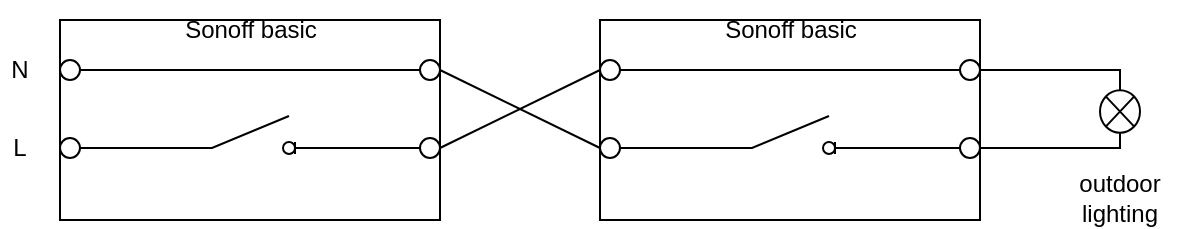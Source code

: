 <mxfile version="15.8.4" type="device"><diagram name="Page-1" id="7e0a89b8-554c-2b80-1dc8-d5c74ca68de4"><mxGraphModel dx="723" dy="472" grid="1" gridSize="10" guides="1" tooltips="1" connect="1" arrows="1" fold="1" page="1" pageScale="1" pageWidth="1100" pageHeight="850" background="none" math="0" shadow="0"><root><mxCell id="0"/><mxCell id="1" parent="0"/><mxCell id="fY28RKiZnRp3wXBdnvSA-2" value="" style="rounded=0;whiteSpace=wrap;html=1;" vertex="1" parent="1"><mxGeometry x="290" y="240" width="190" height="100" as="geometry"/></mxCell><mxCell id="fY28RKiZnRp3wXBdnvSA-1" value="" style="pointerEvents=1;verticalLabelPosition=bottom;shadow=0;dashed=0;align=center;html=1;verticalAlign=top;shape=mxgraph.electrical.electro-mechanical.switch_disconnector;" vertex="1" parent="1"><mxGeometry x="347.5" y="288" width="75" height="19" as="geometry"/></mxCell><mxCell id="fY28RKiZnRp3wXBdnvSA-3" value="" style="endArrow=none;html=1;rounded=0;" edge="1" parent="1" target="fY28RKiZnRp3wXBdnvSA-2"><mxGeometry width="50" height="50" relative="1" as="geometry"><mxPoint x="290" y="270" as="sourcePoint"/><mxPoint x="330" y="270" as="targetPoint"/></mxGeometry></mxCell><mxCell id="fY28RKiZnRp3wXBdnvSA-4" value="" style="endArrow=none;html=1;rounded=0;exitX=0;exitY=0.25;exitDx=0;exitDy=0;entryX=1;entryY=0.25;entryDx=0;entryDy=0;" edge="1" parent="1" source="fY28RKiZnRp3wXBdnvSA-2" target="fY28RKiZnRp3wXBdnvSA-2"><mxGeometry width="50" height="50" relative="1" as="geometry"><mxPoint x="370" y="360" as="sourcePoint"/><mxPoint x="420" y="310" as="targetPoint"/></mxGeometry></mxCell><mxCell id="fY28RKiZnRp3wXBdnvSA-5" value="" style="ellipse;whiteSpace=wrap;html=1;aspect=fixed;" vertex="1" parent="1"><mxGeometry x="290" y="260" width="10" height="10" as="geometry"/></mxCell><mxCell id="fY28RKiZnRp3wXBdnvSA-6" value="" style="ellipse;whiteSpace=wrap;html=1;aspect=fixed;" vertex="1" parent="1"><mxGeometry x="470" y="260" width="10" height="10" as="geometry"/></mxCell><mxCell id="fY28RKiZnRp3wXBdnvSA-7" value="" style="ellipse;whiteSpace=wrap;html=1;aspect=fixed;" vertex="1" parent="1"><mxGeometry x="470" y="299" width="10" height="10" as="geometry"/></mxCell><mxCell id="fY28RKiZnRp3wXBdnvSA-9" value="" style="endArrow=none;html=1;rounded=0;entryX=0;entryY=0.5;entryDx=0;entryDy=0;exitX=1;exitY=0.845;exitDx=0;exitDy=0;exitPerimeter=0;" edge="1" parent="1" source="fY28RKiZnRp3wXBdnvSA-1" target="fY28RKiZnRp3wXBdnvSA-7"><mxGeometry width="50" height="50" relative="1" as="geometry"><mxPoint x="370" y="360" as="sourcePoint"/><mxPoint x="410" y="380" as="targetPoint"/></mxGeometry></mxCell><mxCell id="fY28RKiZnRp3wXBdnvSA-10" value="" style="ellipse;whiteSpace=wrap;html=1;aspect=fixed;" vertex="1" parent="1"><mxGeometry x="290" y="299" width="10" height="10" as="geometry"/></mxCell><mxCell id="fY28RKiZnRp3wXBdnvSA-11" value="" style="endArrow=none;html=1;rounded=0;entryX=0;entryY=0.845;entryDx=0;entryDy=0;entryPerimeter=0;exitX=1;exitY=0.5;exitDx=0;exitDy=0;" edge="1" parent="1" source="fY28RKiZnRp3wXBdnvSA-10" target="fY28RKiZnRp3wXBdnvSA-1"><mxGeometry width="50" height="50" relative="1" as="geometry"><mxPoint x="370" y="360" as="sourcePoint"/><mxPoint x="420" y="310" as="targetPoint"/></mxGeometry></mxCell><mxCell id="fY28RKiZnRp3wXBdnvSA-12" value="Sonoff basic" style="text;html=1;strokeColor=none;fillColor=none;align=center;verticalAlign=middle;whiteSpace=wrap;rounded=0;" vertex="1" parent="1"><mxGeometry x="338.75" y="230" width="92.5" height="30" as="geometry"/></mxCell><mxCell id="fY28RKiZnRp3wXBdnvSA-13" value="L" style="text;html=1;strokeColor=none;fillColor=none;align=center;verticalAlign=middle;whiteSpace=wrap;rounded=0;" vertex="1" parent="1"><mxGeometry x="260" y="294.5" width="20" height="19" as="geometry"/></mxCell><mxCell id="fY28RKiZnRp3wXBdnvSA-14" value="N" style="text;html=1;strokeColor=none;fillColor=none;align=center;verticalAlign=middle;whiteSpace=wrap;rounded=0;" vertex="1" parent="1"><mxGeometry x="260" y="255.5" width="20" height="19" as="geometry"/></mxCell><mxCell id="fY28RKiZnRp3wXBdnvSA-15" value="" style="rounded=0;whiteSpace=wrap;html=1;" vertex="1" parent="1"><mxGeometry x="560" y="240" width="190" height="100" as="geometry"/></mxCell><mxCell id="fY28RKiZnRp3wXBdnvSA-16" value="" style="pointerEvents=1;verticalLabelPosition=bottom;shadow=0;dashed=0;align=center;html=1;verticalAlign=top;shape=mxgraph.electrical.electro-mechanical.switch_disconnector;" vertex="1" parent="1"><mxGeometry x="617.5" y="288" width="75" height="19" as="geometry"/></mxCell><mxCell id="fY28RKiZnRp3wXBdnvSA-17" value="" style="endArrow=none;html=1;rounded=0;" edge="1" parent="1" target="fY28RKiZnRp3wXBdnvSA-15"><mxGeometry width="50" height="50" relative="1" as="geometry"><mxPoint x="560" y="270" as="sourcePoint"/><mxPoint x="600" y="270" as="targetPoint"/></mxGeometry></mxCell><mxCell id="fY28RKiZnRp3wXBdnvSA-18" value="" style="endArrow=none;html=1;rounded=0;exitX=0;exitY=0.25;exitDx=0;exitDy=0;entryX=1;entryY=0.25;entryDx=0;entryDy=0;" edge="1" parent="1" source="fY28RKiZnRp3wXBdnvSA-15" target="fY28RKiZnRp3wXBdnvSA-15"><mxGeometry width="50" height="50" relative="1" as="geometry"><mxPoint x="640" y="360" as="sourcePoint"/><mxPoint x="690" y="310" as="targetPoint"/></mxGeometry></mxCell><mxCell id="fY28RKiZnRp3wXBdnvSA-19" value="" style="ellipse;whiteSpace=wrap;html=1;aspect=fixed;" vertex="1" parent="1"><mxGeometry x="560" y="260" width="10" height="10" as="geometry"/></mxCell><mxCell id="fY28RKiZnRp3wXBdnvSA-38" style="edgeStyle=orthogonalEdgeStyle;rounded=0;orthogonalLoop=1;jettySize=auto;html=1;entryX=0;entryY=0.5;entryDx=0;entryDy=0;entryPerimeter=0;endArrow=none;endFill=0;" edge="1" parent="1" source="fY28RKiZnRp3wXBdnvSA-20" target="fY28RKiZnRp3wXBdnvSA-35"><mxGeometry relative="1" as="geometry"><Array as="points"><mxPoint x="820" y="265"/></Array></mxGeometry></mxCell><mxCell id="fY28RKiZnRp3wXBdnvSA-20" value="" style="ellipse;whiteSpace=wrap;html=1;aspect=fixed;" vertex="1" parent="1"><mxGeometry x="740" y="260" width="10" height="10" as="geometry"/></mxCell><mxCell id="fY28RKiZnRp3wXBdnvSA-37" style="edgeStyle=orthogonalEdgeStyle;rounded=0;orthogonalLoop=1;jettySize=auto;html=1;exitX=1;exitY=0.5;exitDx=0;exitDy=0;entryX=1;entryY=0.5;entryDx=0;entryDy=0;entryPerimeter=0;endArrow=none;endFill=0;" edge="1" parent="1" source="fY28RKiZnRp3wXBdnvSA-21" target="fY28RKiZnRp3wXBdnvSA-35"><mxGeometry relative="1" as="geometry"><Array as="points"><mxPoint x="820" y="304"/></Array></mxGeometry></mxCell><mxCell id="fY28RKiZnRp3wXBdnvSA-21" value="" style="ellipse;whiteSpace=wrap;html=1;aspect=fixed;" vertex="1" parent="1"><mxGeometry x="740" y="299" width="10" height="10" as="geometry"/></mxCell><mxCell id="fY28RKiZnRp3wXBdnvSA-22" value="" style="endArrow=none;html=1;rounded=0;entryX=0;entryY=0.5;entryDx=0;entryDy=0;exitX=1;exitY=0.845;exitDx=0;exitDy=0;exitPerimeter=0;" edge="1" parent="1" source="fY28RKiZnRp3wXBdnvSA-16" target="fY28RKiZnRp3wXBdnvSA-21"><mxGeometry width="50" height="50" relative="1" as="geometry"><mxPoint x="640" y="360" as="sourcePoint"/><mxPoint x="680" y="380" as="targetPoint"/></mxGeometry></mxCell><mxCell id="fY28RKiZnRp3wXBdnvSA-23" value="" style="ellipse;whiteSpace=wrap;html=1;aspect=fixed;" vertex="1" parent="1"><mxGeometry x="560" y="299" width="10" height="10" as="geometry"/></mxCell><mxCell id="fY28RKiZnRp3wXBdnvSA-24" value="" style="endArrow=none;html=1;rounded=0;entryX=0;entryY=0.845;entryDx=0;entryDy=0;entryPerimeter=0;exitX=1;exitY=0.5;exitDx=0;exitDy=0;" edge="1" parent="1" source="fY28RKiZnRp3wXBdnvSA-23" target="fY28RKiZnRp3wXBdnvSA-16"><mxGeometry width="50" height="50" relative="1" as="geometry"><mxPoint x="640" y="360" as="sourcePoint"/><mxPoint x="690" y="310" as="targetPoint"/></mxGeometry></mxCell><mxCell id="fY28RKiZnRp3wXBdnvSA-25" value="Sonoff basic" style="text;html=1;strokeColor=none;fillColor=none;align=center;verticalAlign=middle;whiteSpace=wrap;rounded=0;" vertex="1" parent="1"><mxGeometry x="608.75" y="230" width="92.5" height="30" as="geometry"/></mxCell><mxCell id="fY28RKiZnRp3wXBdnvSA-26" value="" style="endArrow=none;html=1;rounded=0;entryX=0;entryY=0.5;entryDx=0;entryDy=0;exitX=1;exitY=0.5;exitDx=0;exitDy=0;" edge="1" parent="1" source="fY28RKiZnRp3wXBdnvSA-6" target="fY28RKiZnRp3wXBdnvSA-23"><mxGeometry width="50" height="50" relative="1" as="geometry"><mxPoint x="500" y="370" as="sourcePoint"/><mxPoint x="550" y="320" as="targetPoint"/></mxGeometry></mxCell><mxCell id="fY28RKiZnRp3wXBdnvSA-27" value="" style="endArrow=none;html=1;strokeWidth=1;rounded=0;exitX=1;exitY=0.5;exitDx=0;exitDy=0;entryX=0;entryY=0.25;entryDx=0;entryDy=0;" edge="1" parent="1" source="fY28RKiZnRp3wXBdnvSA-7" target="fY28RKiZnRp3wXBdnvSA-15"><mxGeometry width="100" relative="1" as="geometry"><mxPoint x="470" y="350" as="sourcePoint"/><mxPoint x="570" y="350" as="targetPoint"/></mxGeometry></mxCell><mxCell id="fY28RKiZnRp3wXBdnvSA-35" value="" style="pointerEvents=1;verticalLabelPosition=bottom;shadow=0;dashed=0;align=center;html=1;verticalAlign=top;shape=mxgraph.electrical.miscellaneous.light_bulb;direction=south;" vertex="1" parent="1"><mxGeometry x="810" y="273" width="20" height="25.5" as="geometry"/></mxCell><mxCell id="fY28RKiZnRp3wXBdnvSA-39" value="outdoor lighting" style="text;html=1;strokeColor=none;fillColor=none;align=center;verticalAlign=middle;whiteSpace=wrap;rounded=0;" vertex="1" parent="1"><mxGeometry x="790" y="313.5" width="60" height="30" as="geometry"/></mxCell></root></mxGraphModel></diagram></mxfile>